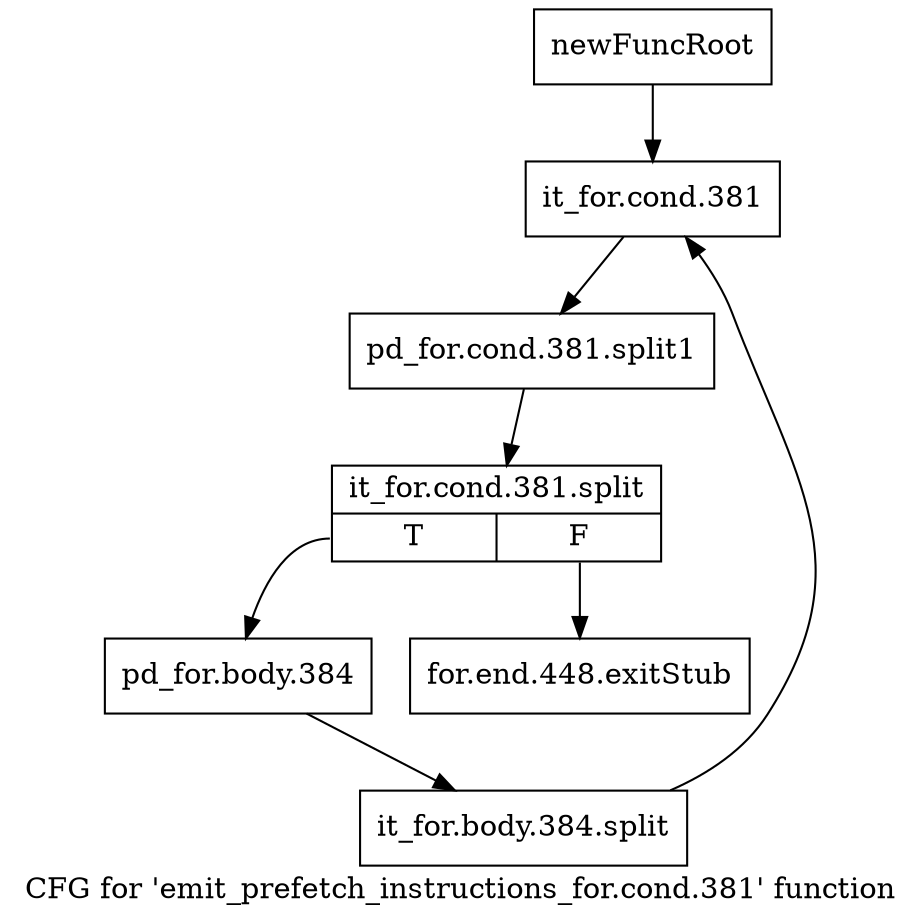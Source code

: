 digraph "CFG for 'emit_prefetch_instructions_for.cond.381' function" {
	label="CFG for 'emit_prefetch_instructions_for.cond.381' function";

	Node0xb612390 [shape=record,label="{newFuncRoot}"];
	Node0xb612390 -> Node0xb612430;
	Node0xb6123e0 [shape=record,label="{for.end.448.exitStub}"];
	Node0xb612430 [shape=record,label="{it_for.cond.381}"];
	Node0xb612430 -> Node0xf79baf0;
	Node0xf79baf0 [shape=record,label="{pd_for.cond.381.split1}"];
	Node0xf79baf0 -> Node0xf9573e0;
	Node0xf9573e0 [shape=record,label="{it_for.cond.381.split|{<s0>T|<s1>F}}"];
	Node0xf9573e0:s0 -> Node0xb612480;
	Node0xf9573e0:s1 -> Node0xb6123e0;
	Node0xb612480 [shape=record,label="{pd_for.body.384}"];
	Node0xb612480 -> Node0xf77eaf0;
	Node0xf77eaf0 [shape=record,label="{it_for.body.384.split}"];
	Node0xf77eaf0 -> Node0xb612430;
}
